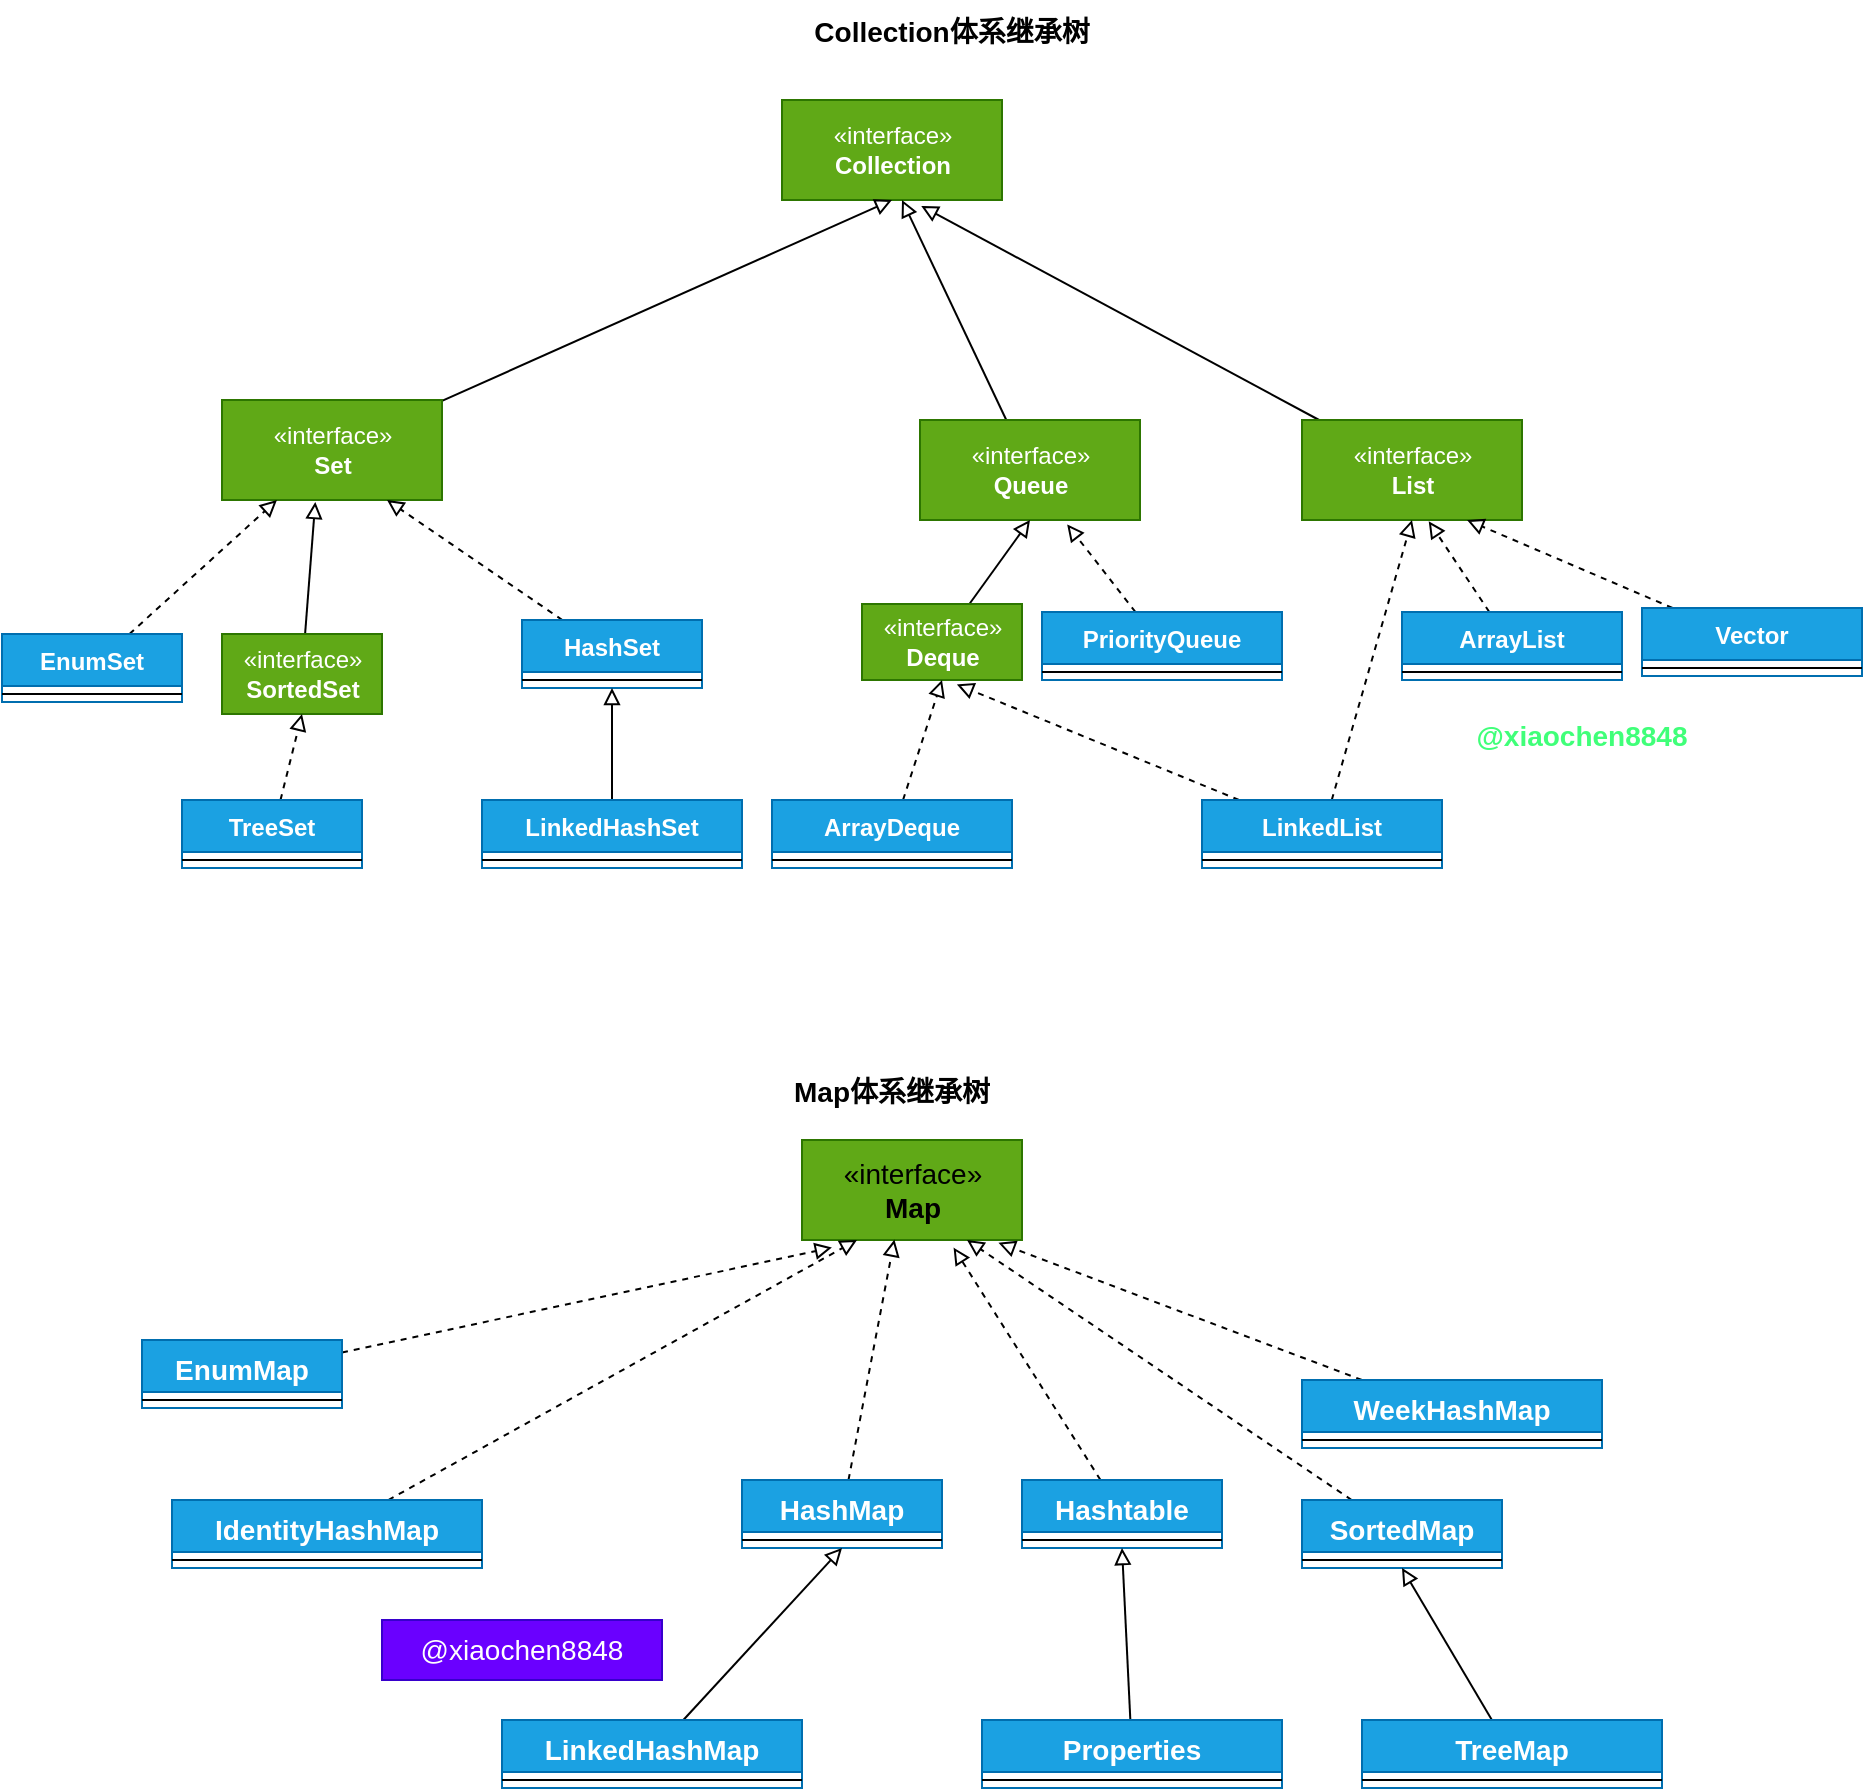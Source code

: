 <mxfile version="17.1.2" type="github">
  <diagram id="C5RBs43oDa-KdzZeNtuy" name="Page-1">
    <mxGraphModel dx="1865" dy="539" grid="1" gridSize="10" guides="1" tooltips="1" connect="1" arrows="1" fold="1" page="1" pageScale="1" pageWidth="827" pageHeight="1169" math="0" shadow="0">
      <root>
        <mxCell id="WIyWlLk6GJQsqaUBKTNV-0" />
        <mxCell id="WIyWlLk6GJQsqaUBKTNV-1" parent="WIyWlLk6GJQsqaUBKTNV-0" />
        <mxCell id="S9Yp1KbLEM8F9jzIeAQ_-1" value="«interface»&lt;br&gt;&lt;b&gt;Collection&lt;/b&gt;" style="html=1;fillColor=#60a917;fontColor=#ffffff;strokeColor=#2D7600;" vertex="1" parent="WIyWlLk6GJQsqaUBKTNV-1">
          <mxGeometry x="290" y="170" width="110" height="50" as="geometry" />
        </mxCell>
        <mxCell id="S9Yp1KbLEM8F9jzIeAQ_-5" style="rounded=0;orthogonalLoop=1;jettySize=auto;html=1;entryX=0.5;entryY=1;entryDx=0;entryDy=0;endArrow=block;endFill=0;" edge="1" parent="WIyWlLk6GJQsqaUBKTNV-1" source="S9Yp1KbLEM8F9jzIeAQ_-2" target="S9Yp1KbLEM8F9jzIeAQ_-1">
          <mxGeometry relative="1" as="geometry" />
        </mxCell>
        <mxCell id="S9Yp1KbLEM8F9jzIeAQ_-2" value="«interface»&lt;br&gt;&lt;b&gt;Set&lt;/b&gt;" style="html=1;fillColor=#60a917;fontColor=#ffffff;strokeColor=#2D7600;" vertex="1" parent="WIyWlLk6GJQsqaUBKTNV-1">
          <mxGeometry x="10" y="320" width="110" height="50" as="geometry" />
        </mxCell>
        <mxCell id="S9Yp1KbLEM8F9jzIeAQ_-7" style="edgeStyle=none;rounded=0;orthogonalLoop=1;jettySize=auto;html=1;endArrow=block;endFill=0;" edge="1" parent="WIyWlLk6GJQsqaUBKTNV-1" source="S9Yp1KbLEM8F9jzIeAQ_-3">
          <mxGeometry relative="1" as="geometry">
            <mxPoint x="350" y="220" as="targetPoint" />
          </mxGeometry>
        </mxCell>
        <mxCell id="S9Yp1KbLEM8F9jzIeAQ_-3" value="«interface»&lt;br&gt;&lt;b&gt;Queue&lt;/b&gt;" style="html=1;fillColor=#60a917;fontColor=#ffffff;strokeColor=#2D7600;" vertex="1" parent="WIyWlLk6GJQsqaUBKTNV-1">
          <mxGeometry x="359" y="330" width="110" height="50" as="geometry" />
        </mxCell>
        <mxCell id="S9Yp1KbLEM8F9jzIeAQ_-8" style="edgeStyle=none;rounded=0;orthogonalLoop=1;jettySize=auto;html=1;entryX=0.633;entryY=1.06;entryDx=0;entryDy=0;entryPerimeter=0;endArrow=block;endFill=0;" edge="1" parent="WIyWlLk6GJQsqaUBKTNV-1" source="S9Yp1KbLEM8F9jzIeAQ_-4" target="S9Yp1KbLEM8F9jzIeAQ_-1">
          <mxGeometry relative="1" as="geometry" />
        </mxCell>
        <mxCell id="S9Yp1KbLEM8F9jzIeAQ_-4" value="«interface»&lt;br&gt;&lt;b&gt;List&lt;/b&gt;" style="html=1;fillColor=#60a917;fontColor=#ffffff;strokeColor=#2D7600;" vertex="1" parent="WIyWlLk6GJQsqaUBKTNV-1">
          <mxGeometry x="550" y="330" width="110" height="50" as="geometry" />
        </mxCell>
        <mxCell id="S9Yp1KbLEM8F9jzIeAQ_-48" style="edgeStyle=none;rounded=0;orthogonalLoop=1;jettySize=auto;html=1;entryX=0.424;entryY=1.02;entryDx=0;entryDy=0;entryPerimeter=0;endArrow=block;endFill=0;" edge="1" parent="WIyWlLk6GJQsqaUBKTNV-1" source="S9Yp1KbLEM8F9jzIeAQ_-22" target="S9Yp1KbLEM8F9jzIeAQ_-2">
          <mxGeometry relative="1" as="geometry" />
        </mxCell>
        <mxCell id="S9Yp1KbLEM8F9jzIeAQ_-22" value="«interface»&lt;br&gt;&lt;b&gt;SortedSet&lt;/b&gt;" style="html=1;fillColor=#60a917;fontColor=#ffffff;strokeColor=#2D7600;" vertex="1" parent="WIyWlLk6GJQsqaUBKTNV-1">
          <mxGeometry x="10" y="437" width="80" height="40" as="geometry" />
        </mxCell>
        <mxCell id="S9Yp1KbLEM8F9jzIeAQ_-49" style="edgeStyle=none;rounded=0;orthogonalLoop=1;jettySize=auto;html=1;entryX=0.5;entryY=1;entryDx=0;entryDy=0;endArrow=block;endFill=0;dashed=1;" edge="1" parent="WIyWlLk6GJQsqaUBKTNV-1" source="S9Yp1KbLEM8F9jzIeAQ_-31" target="S9Yp1KbLEM8F9jzIeAQ_-22">
          <mxGeometry relative="1" as="geometry" />
        </mxCell>
        <mxCell id="S9Yp1KbLEM8F9jzIeAQ_-31" value="TreeSet" style="swimlane;fontStyle=1;align=center;verticalAlign=top;childLayout=stackLayout;horizontal=1;startSize=26;horizontalStack=0;resizeParent=1;resizeParentMax=0;resizeLast=0;collapsible=1;marginBottom=0;fillColor=#1ba1e2;fontColor=#ffffff;strokeColor=#006EAF;" vertex="1" parent="WIyWlLk6GJQsqaUBKTNV-1">
          <mxGeometry x="-10" y="520" width="90" height="34" as="geometry" />
        </mxCell>
        <mxCell id="S9Yp1KbLEM8F9jzIeAQ_-33" value="" style="line;strokeWidth=1;fillColor=none;align=left;verticalAlign=middle;spacingTop=-1;spacingLeft=3;spacingRight=3;rotatable=0;labelPosition=right;points=[];portConstraint=eastwest;" vertex="1" parent="S9Yp1KbLEM8F9jzIeAQ_-31">
          <mxGeometry y="26" width="90" height="8" as="geometry" />
        </mxCell>
        <mxCell id="S9Yp1KbLEM8F9jzIeAQ_-39" style="edgeStyle=none;rounded=0;orthogonalLoop=1;jettySize=auto;html=1;entryX=0.75;entryY=1;entryDx=0;entryDy=0;endArrow=block;endFill=0;dashed=1;" edge="1" parent="WIyWlLk6GJQsqaUBKTNV-1" source="S9Yp1KbLEM8F9jzIeAQ_-35" target="S9Yp1KbLEM8F9jzIeAQ_-2">
          <mxGeometry relative="1" as="geometry" />
        </mxCell>
        <mxCell id="S9Yp1KbLEM8F9jzIeAQ_-35" value="HashSet" style="swimlane;fontStyle=1;align=center;verticalAlign=top;childLayout=stackLayout;horizontal=1;startSize=26;horizontalStack=0;resizeParent=1;resizeParentMax=0;resizeLast=0;collapsible=1;marginBottom=0;fillColor=#1ba1e2;fontColor=#ffffff;strokeColor=#006EAF;" vertex="1" parent="WIyWlLk6GJQsqaUBKTNV-1">
          <mxGeometry x="160" y="430" width="90" height="34" as="geometry" />
        </mxCell>
        <mxCell id="S9Yp1KbLEM8F9jzIeAQ_-37" value="" style="line;strokeWidth=1;fillColor=none;align=left;verticalAlign=middle;spacingTop=-1;spacingLeft=3;spacingRight=3;rotatable=0;labelPosition=right;points=[];portConstraint=eastwest;" vertex="1" parent="S9Yp1KbLEM8F9jzIeAQ_-35">
          <mxGeometry y="26" width="90" height="8" as="geometry" />
        </mxCell>
        <mxCell id="S9Yp1KbLEM8F9jzIeAQ_-42" style="edgeStyle=none;rounded=0;orthogonalLoop=1;jettySize=auto;html=1;entryX=0.25;entryY=1;entryDx=0;entryDy=0;dashed=1;endArrow=block;endFill=0;" edge="1" parent="WIyWlLk6GJQsqaUBKTNV-1" source="S9Yp1KbLEM8F9jzIeAQ_-40" target="S9Yp1KbLEM8F9jzIeAQ_-2">
          <mxGeometry relative="1" as="geometry" />
        </mxCell>
        <mxCell id="S9Yp1KbLEM8F9jzIeAQ_-40" value="EnumSet" style="swimlane;fontStyle=1;align=center;verticalAlign=top;childLayout=stackLayout;horizontal=1;startSize=26;horizontalStack=0;resizeParent=1;resizeParentMax=0;resizeLast=0;collapsible=1;marginBottom=0;fillColor=#1ba1e2;fontColor=#ffffff;strokeColor=#006EAF;" vertex="1" parent="WIyWlLk6GJQsqaUBKTNV-1">
          <mxGeometry x="-100" y="437" width="90" height="34" as="geometry" />
        </mxCell>
        <mxCell id="S9Yp1KbLEM8F9jzIeAQ_-41" value="" style="line;strokeWidth=1;fillColor=none;align=left;verticalAlign=middle;spacingTop=-1;spacingLeft=3;spacingRight=3;rotatable=0;labelPosition=right;points=[];portConstraint=eastwest;" vertex="1" parent="S9Yp1KbLEM8F9jzIeAQ_-40">
          <mxGeometry y="26" width="90" height="8" as="geometry" />
        </mxCell>
        <mxCell id="S9Yp1KbLEM8F9jzIeAQ_-47" style="edgeStyle=none;rounded=0;orthogonalLoop=1;jettySize=auto;html=1;entryX=0.5;entryY=1;entryDx=0;entryDy=0;endArrow=block;endFill=0;" edge="1" parent="WIyWlLk6GJQsqaUBKTNV-1" source="S9Yp1KbLEM8F9jzIeAQ_-43" target="S9Yp1KbLEM8F9jzIeAQ_-35">
          <mxGeometry relative="1" as="geometry" />
        </mxCell>
        <mxCell id="S9Yp1KbLEM8F9jzIeAQ_-43" value="LinkedHashSet" style="swimlane;fontStyle=1;align=center;verticalAlign=top;childLayout=stackLayout;horizontal=1;startSize=26;horizontalStack=0;resizeParent=1;resizeParentMax=0;resizeLast=0;collapsible=1;marginBottom=0;fillColor=#1ba1e2;fontColor=#ffffff;strokeColor=#006EAF;" vertex="1" parent="WIyWlLk6GJQsqaUBKTNV-1">
          <mxGeometry x="140" y="520" width="130" height="34" as="geometry" />
        </mxCell>
        <mxCell id="S9Yp1KbLEM8F9jzIeAQ_-45" value="" style="line;strokeWidth=1;fillColor=none;align=left;verticalAlign=middle;spacingTop=-1;spacingLeft=3;spacingRight=3;rotatable=0;labelPosition=right;points=[];portConstraint=eastwest;" vertex="1" parent="S9Yp1KbLEM8F9jzIeAQ_-43">
          <mxGeometry y="26" width="130" height="8" as="geometry" />
        </mxCell>
        <mxCell id="S9Yp1KbLEM8F9jzIeAQ_-51" style="edgeStyle=none;rounded=0;orthogonalLoop=1;jettySize=auto;html=1;entryX=0.5;entryY=1;entryDx=0;entryDy=0;endArrow=block;endFill=0;" edge="1" parent="WIyWlLk6GJQsqaUBKTNV-1" source="S9Yp1KbLEM8F9jzIeAQ_-50" target="S9Yp1KbLEM8F9jzIeAQ_-3">
          <mxGeometry relative="1" as="geometry" />
        </mxCell>
        <mxCell id="S9Yp1KbLEM8F9jzIeAQ_-50" value="«interface»&lt;br&gt;&lt;b&gt;Deque&lt;/b&gt;" style="html=1;fillColor=#60a917;fontColor=#ffffff;strokeColor=#2D7600;" vertex="1" parent="WIyWlLk6GJQsqaUBKTNV-1">
          <mxGeometry x="330" y="422" width="80" height="38" as="geometry" />
        </mxCell>
        <mxCell id="S9Yp1KbLEM8F9jzIeAQ_-57" style="edgeStyle=none;rounded=0;orthogonalLoop=1;jettySize=auto;html=1;entryX=0.669;entryY=1.044;entryDx=0;entryDy=0;entryPerimeter=0;endArrow=block;endFill=0;dashed=1;" edge="1" parent="WIyWlLk6GJQsqaUBKTNV-1" source="S9Yp1KbLEM8F9jzIeAQ_-52" target="S9Yp1KbLEM8F9jzIeAQ_-3">
          <mxGeometry relative="1" as="geometry" />
        </mxCell>
        <mxCell id="S9Yp1KbLEM8F9jzIeAQ_-52" value="PriorityQueue" style="swimlane;fontStyle=1;align=center;verticalAlign=top;childLayout=stackLayout;horizontal=1;startSize=26;horizontalStack=0;resizeParent=1;resizeParentMax=0;resizeLast=0;collapsible=1;marginBottom=0;fillColor=#1ba1e2;fontColor=#ffffff;strokeColor=#006EAF;" vertex="1" parent="WIyWlLk6GJQsqaUBKTNV-1">
          <mxGeometry x="420" y="426" width="120" height="34" as="geometry" />
        </mxCell>
        <mxCell id="S9Yp1KbLEM8F9jzIeAQ_-54" value="" style="line;strokeWidth=1;fillColor=none;align=left;verticalAlign=middle;spacingTop=-1;spacingLeft=3;spacingRight=3;rotatable=0;labelPosition=right;points=[];portConstraint=eastwest;" vertex="1" parent="S9Yp1KbLEM8F9jzIeAQ_-52">
          <mxGeometry y="26" width="120" height="8" as="geometry" />
        </mxCell>
        <mxCell id="S9Yp1KbLEM8F9jzIeAQ_-56" style="edgeStyle=none;rounded=0;orthogonalLoop=1;jettySize=auto;html=1;exitX=0.5;exitY=1;exitDx=0;exitDy=0;endArrow=block;endFill=0;" edge="1" parent="S9Yp1KbLEM8F9jzIeAQ_-52" source="S9Yp1KbLEM8F9jzIeAQ_-52" target="S9Yp1KbLEM8F9jzIeAQ_-54">
          <mxGeometry relative="1" as="geometry" />
        </mxCell>
        <mxCell id="S9Yp1KbLEM8F9jzIeAQ_-62" style="edgeStyle=none;rounded=0;orthogonalLoop=1;jettySize=auto;html=1;entryX=0.5;entryY=1;entryDx=0;entryDy=0;dashed=1;endArrow=block;endFill=0;" edge="1" parent="WIyWlLk6GJQsqaUBKTNV-1" source="S9Yp1KbLEM8F9jzIeAQ_-58" target="S9Yp1KbLEM8F9jzIeAQ_-50">
          <mxGeometry relative="1" as="geometry" />
        </mxCell>
        <mxCell id="S9Yp1KbLEM8F9jzIeAQ_-58" value="ArrayDeque" style="swimlane;fontStyle=1;align=center;verticalAlign=top;childLayout=stackLayout;horizontal=1;startSize=26;horizontalStack=0;resizeParent=1;resizeParentMax=0;resizeLast=0;collapsible=1;marginBottom=0;fillColor=#1ba1e2;fontColor=#ffffff;strokeColor=#006EAF;" vertex="1" parent="WIyWlLk6GJQsqaUBKTNV-1">
          <mxGeometry x="285" y="520" width="120" height="34" as="geometry" />
        </mxCell>
        <mxCell id="S9Yp1KbLEM8F9jzIeAQ_-60" value="" style="line;strokeWidth=1;fillColor=none;align=left;verticalAlign=middle;spacingTop=-1;spacingLeft=3;spacingRight=3;rotatable=0;labelPosition=right;points=[];portConstraint=eastwest;" vertex="1" parent="S9Yp1KbLEM8F9jzIeAQ_-58">
          <mxGeometry y="26" width="120" height="8" as="geometry" />
        </mxCell>
        <mxCell id="S9Yp1KbLEM8F9jzIeAQ_-65" style="edgeStyle=none;rounded=0;orthogonalLoop=1;jettySize=auto;html=1;entryX=0.593;entryY=1.058;entryDx=0;entryDy=0;entryPerimeter=0;dashed=1;endArrow=block;endFill=0;" edge="1" parent="WIyWlLk6GJQsqaUBKTNV-1" source="S9Yp1KbLEM8F9jzIeAQ_-63" target="S9Yp1KbLEM8F9jzIeAQ_-50">
          <mxGeometry relative="1" as="geometry" />
        </mxCell>
        <mxCell id="S9Yp1KbLEM8F9jzIeAQ_-66" style="edgeStyle=none;rounded=0;orthogonalLoop=1;jettySize=auto;html=1;entryX=0.5;entryY=1;entryDx=0;entryDy=0;dashed=1;endArrow=block;endFill=0;" edge="1" parent="WIyWlLk6GJQsqaUBKTNV-1" source="S9Yp1KbLEM8F9jzIeAQ_-63" target="S9Yp1KbLEM8F9jzIeAQ_-4">
          <mxGeometry relative="1" as="geometry" />
        </mxCell>
        <mxCell id="S9Yp1KbLEM8F9jzIeAQ_-63" value="LinkedList" style="swimlane;fontStyle=1;align=center;verticalAlign=top;childLayout=stackLayout;horizontal=1;startSize=26;horizontalStack=0;resizeParent=1;resizeParentMax=0;resizeLast=0;collapsible=1;marginBottom=0;fillColor=#1ba1e2;fontColor=#ffffff;strokeColor=#006EAF;" vertex="1" parent="WIyWlLk6GJQsqaUBKTNV-1">
          <mxGeometry x="500" y="520" width="120" height="34" as="geometry" />
        </mxCell>
        <mxCell id="S9Yp1KbLEM8F9jzIeAQ_-64" value="" style="line;strokeWidth=1;fillColor=none;align=left;verticalAlign=middle;spacingTop=-1;spacingLeft=3;spacingRight=3;rotatable=0;labelPosition=right;points=[];portConstraint=eastwest;" vertex="1" parent="S9Yp1KbLEM8F9jzIeAQ_-63">
          <mxGeometry y="26" width="120" height="8" as="geometry" />
        </mxCell>
        <mxCell id="S9Yp1KbLEM8F9jzIeAQ_-71" style="edgeStyle=none;rounded=0;orthogonalLoop=1;jettySize=auto;html=1;entryX=0.576;entryY=1.012;entryDx=0;entryDy=0;entryPerimeter=0;dashed=1;endArrow=block;endFill=0;" edge="1" parent="WIyWlLk6GJQsqaUBKTNV-1" source="S9Yp1KbLEM8F9jzIeAQ_-67" target="S9Yp1KbLEM8F9jzIeAQ_-4">
          <mxGeometry relative="1" as="geometry" />
        </mxCell>
        <mxCell id="S9Yp1KbLEM8F9jzIeAQ_-67" value="ArrayList" style="swimlane;fontStyle=1;align=center;verticalAlign=top;childLayout=stackLayout;horizontal=1;startSize=26;horizontalStack=0;resizeParent=1;resizeParentMax=0;resizeLast=0;collapsible=1;marginBottom=0;fillColor=#1ba1e2;fontColor=#ffffff;strokeColor=#006EAF;" vertex="1" parent="WIyWlLk6GJQsqaUBKTNV-1">
          <mxGeometry x="600" y="426" width="110" height="34" as="geometry" />
        </mxCell>
        <mxCell id="S9Yp1KbLEM8F9jzIeAQ_-69" value="" style="line;strokeWidth=1;fillColor=none;align=left;verticalAlign=middle;spacingTop=-1;spacingLeft=3;spacingRight=3;rotatable=0;labelPosition=right;points=[];portConstraint=eastwest;" vertex="1" parent="S9Yp1KbLEM8F9jzIeAQ_-67">
          <mxGeometry y="26" width="110" height="8" as="geometry" />
        </mxCell>
        <mxCell id="S9Yp1KbLEM8F9jzIeAQ_-74" style="edgeStyle=none;rounded=0;orthogonalLoop=1;jettySize=auto;html=1;entryX=0.75;entryY=1;entryDx=0;entryDy=0;dashed=1;endArrow=block;endFill=0;" edge="1" parent="WIyWlLk6GJQsqaUBKTNV-1" source="S9Yp1KbLEM8F9jzIeAQ_-72" target="S9Yp1KbLEM8F9jzIeAQ_-4">
          <mxGeometry relative="1" as="geometry" />
        </mxCell>
        <mxCell id="S9Yp1KbLEM8F9jzIeAQ_-72" value="Vector" style="swimlane;fontStyle=1;align=center;verticalAlign=top;childLayout=stackLayout;horizontal=1;startSize=26;horizontalStack=0;resizeParent=1;resizeParentMax=0;resizeLast=0;collapsible=1;marginBottom=0;fillColor=#1ba1e2;fontColor=#ffffff;strokeColor=#006EAF;" vertex="1" parent="WIyWlLk6GJQsqaUBKTNV-1">
          <mxGeometry x="720" y="424" width="110" height="34" as="geometry" />
        </mxCell>
        <mxCell id="S9Yp1KbLEM8F9jzIeAQ_-73" value="" style="line;strokeWidth=1;fillColor=none;align=left;verticalAlign=middle;spacingTop=-1;spacingLeft=3;spacingRight=3;rotatable=0;labelPosition=right;points=[];portConstraint=eastwest;" vertex="1" parent="S9Yp1KbLEM8F9jzIeAQ_-72">
          <mxGeometry y="26" width="110" height="8" as="geometry" />
        </mxCell>
        <mxCell id="S9Yp1KbLEM8F9jzIeAQ_-75" value="Collection体系继承树" style="text;align=center;fontStyle=1;verticalAlign=middle;spacingLeft=3;spacingRight=3;strokeColor=none;rotatable=0;points=[[0,0.5],[1,0.5]];portConstraint=eastwest;fontSize=14;" vertex="1" parent="WIyWlLk6GJQsqaUBKTNV-1">
          <mxGeometry x="270" y="120" width="210" height="30" as="geometry" />
        </mxCell>
        <mxCell id="S9Yp1KbLEM8F9jzIeAQ_-76" value="&lt;b&gt;&lt;font color=&quot;#40ff79&quot;&gt;@xiaochen8848&lt;/font&gt;&lt;/b&gt;" style="text;html=1;strokeColor=none;fillColor=none;align=center;verticalAlign=middle;whiteSpace=wrap;rounded=0;fontSize=14;" vertex="1" parent="WIyWlLk6GJQsqaUBKTNV-1">
          <mxGeometry x="630" y="471" width="120" height="33" as="geometry" />
        </mxCell>
        <mxCell id="S9Yp1KbLEM8F9jzIeAQ_-77" value="Map体系继承树" style="text;align=center;fontStyle=1;verticalAlign=middle;spacingLeft=3;spacingRight=3;strokeColor=none;rotatable=0;points=[[0,0.5],[1,0.5]];portConstraint=eastwest;fontSize=14;" vertex="1" parent="WIyWlLk6GJQsqaUBKTNV-1">
          <mxGeometry x="240" y="650" width="210" height="30" as="geometry" />
        </mxCell>
        <mxCell id="S9Yp1KbLEM8F9jzIeAQ_-78" value="&lt;font color=&quot;#000000&quot;&gt;«interface»&lt;br&gt;&lt;b&gt;Map&lt;/b&gt;&lt;/font&gt;" style="html=1;fontSize=14;fontColor=#ffffff;fillColor=#60a917;strokeColor=#2D7600;" vertex="1" parent="WIyWlLk6GJQsqaUBKTNV-1">
          <mxGeometry x="300" y="690" width="110" height="50" as="geometry" />
        </mxCell>
        <mxCell id="S9Yp1KbLEM8F9jzIeAQ_-83" style="edgeStyle=none;rounded=0;orthogonalLoop=1;jettySize=auto;html=1;entryX=0.136;entryY=1.076;entryDx=0;entryDy=0;entryPerimeter=0;dashed=1;fontSize=14;fontColor=#000000;endArrow=block;endFill=0;" edge="1" parent="WIyWlLk6GJQsqaUBKTNV-1" source="S9Yp1KbLEM8F9jzIeAQ_-79" target="S9Yp1KbLEM8F9jzIeAQ_-78">
          <mxGeometry relative="1" as="geometry" />
        </mxCell>
        <mxCell id="S9Yp1KbLEM8F9jzIeAQ_-79" value="EnumMap" style="swimlane;fontStyle=1;align=center;verticalAlign=top;childLayout=stackLayout;horizontal=1;startSize=26;horizontalStack=0;resizeParent=1;resizeParentMax=0;resizeLast=0;collapsible=1;marginBottom=0;fontSize=14;fontColor=#ffffff;fillColor=#1ba1e2;strokeColor=#006EAF;" vertex="1" parent="WIyWlLk6GJQsqaUBKTNV-1">
          <mxGeometry x="-30" y="790" width="100" height="34" as="geometry" />
        </mxCell>
        <mxCell id="S9Yp1KbLEM8F9jzIeAQ_-81" value="" style="line;strokeWidth=1;fillColor=none;align=left;verticalAlign=middle;spacingTop=-1;spacingLeft=3;spacingRight=3;rotatable=0;labelPosition=right;points=[];portConstraint=eastwest;fontSize=14;fontColor=#000000;" vertex="1" parent="S9Yp1KbLEM8F9jzIeAQ_-79">
          <mxGeometry y="26" width="100" height="8" as="geometry" />
        </mxCell>
        <mxCell id="S9Yp1KbLEM8F9jzIeAQ_-86" style="edgeStyle=none;rounded=0;orthogonalLoop=1;jettySize=auto;html=1;entryX=0.893;entryY=1.028;entryDx=0;entryDy=0;entryPerimeter=0;dashed=1;fontSize=14;fontColor=#000000;endArrow=block;endFill=0;" edge="1" parent="WIyWlLk6GJQsqaUBKTNV-1" source="S9Yp1KbLEM8F9jzIeAQ_-84" target="S9Yp1KbLEM8F9jzIeAQ_-78">
          <mxGeometry relative="1" as="geometry" />
        </mxCell>
        <mxCell id="S9Yp1KbLEM8F9jzIeAQ_-84" value="WeekHashMap" style="swimlane;fontStyle=1;align=center;verticalAlign=top;childLayout=stackLayout;horizontal=1;startSize=26;horizontalStack=0;resizeParent=1;resizeParentMax=0;resizeLast=0;collapsible=1;marginBottom=0;fontSize=14;fontColor=#ffffff;fillColor=#1ba1e2;strokeColor=#006EAF;" vertex="1" parent="WIyWlLk6GJQsqaUBKTNV-1">
          <mxGeometry x="550" y="810" width="150" height="34" as="geometry" />
        </mxCell>
        <mxCell id="S9Yp1KbLEM8F9jzIeAQ_-85" value="" style="line;strokeWidth=1;fillColor=none;align=left;verticalAlign=middle;spacingTop=-1;spacingLeft=3;spacingRight=3;rotatable=0;labelPosition=right;points=[];portConstraint=eastwest;fontSize=14;fontColor=#000000;" vertex="1" parent="S9Yp1KbLEM8F9jzIeAQ_-84">
          <mxGeometry y="26" width="150" height="8" as="geometry" />
        </mxCell>
        <mxCell id="S9Yp1KbLEM8F9jzIeAQ_-89" style="edgeStyle=none;rounded=0;orthogonalLoop=1;jettySize=auto;html=1;entryX=0.42;entryY=0.996;entryDx=0;entryDy=0;entryPerimeter=0;dashed=1;fontSize=14;fontColor=#000000;endArrow=block;endFill=0;" edge="1" parent="WIyWlLk6GJQsqaUBKTNV-1" source="S9Yp1KbLEM8F9jzIeAQ_-87" target="S9Yp1KbLEM8F9jzIeAQ_-78">
          <mxGeometry relative="1" as="geometry" />
        </mxCell>
        <mxCell id="S9Yp1KbLEM8F9jzIeAQ_-87" value="HashMap" style="swimlane;fontStyle=1;align=center;verticalAlign=top;childLayout=stackLayout;horizontal=1;startSize=26;horizontalStack=0;resizeParent=1;resizeParentMax=0;resizeLast=0;collapsible=1;marginBottom=0;fontSize=14;fontColor=#ffffff;fillColor=#1ba1e2;strokeColor=#006EAF;" vertex="1" parent="WIyWlLk6GJQsqaUBKTNV-1">
          <mxGeometry x="270" y="860" width="100" height="34" as="geometry" />
        </mxCell>
        <mxCell id="S9Yp1KbLEM8F9jzIeAQ_-88" value="" style="line;strokeWidth=1;fillColor=none;align=left;verticalAlign=middle;spacingTop=-1;spacingLeft=3;spacingRight=3;rotatable=0;labelPosition=right;points=[];portConstraint=eastwest;fontSize=14;fontColor=#000000;" vertex="1" parent="S9Yp1KbLEM8F9jzIeAQ_-87">
          <mxGeometry y="26" width="100" height="8" as="geometry" />
        </mxCell>
        <mxCell id="S9Yp1KbLEM8F9jzIeAQ_-92" style="edgeStyle=none;rounded=0;orthogonalLoop=1;jettySize=auto;html=1;entryX=0.689;entryY=1.076;entryDx=0;entryDy=0;entryPerimeter=0;dashed=1;fontSize=14;fontColor=#000000;endArrow=block;endFill=0;" edge="1" parent="WIyWlLk6GJQsqaUBKTNV-1" source="S9Yp1KbLEM8F9jzIeAQ_-90" target="S9Yp1KbLEM8F9jzIeAQ_-78">
          <mxGeometry relative="1" as="geometry" />
        </mxCell>
        <mxCell id="S9Yp1KbLEM8F9jzIeAQ_-90" value="Hashtable" style="swimlane;fontStyle=1;align=center;verticalAlign=top;childLayout=stackLayout;horizontal=1;startSize=26;horizontalStack=0;resizeParent=1;resizeParentMax=0;resizeLast=0;collapsible=1;marginBottom=0;fontSize=14;fontColor=#ffffff;fillColor=#1ba1e2;strokeColor=#006EAF;" vertex="1" parent="WIyWlLk6GJQsqaUBKTNV-1">
          <mxGeometry x="410" y="860" width="100" height="34" as="geometry" />
        </mxCell>
        <mxCell id="S9Yp1KbLEM8F9jzIeAQ_-91" value="" style="line;strokeWidth=1;fillColor=none;align=left;verticalAlign=middle;spacingTop=-1;spacingLeft=3;spacingRight=3;rotatable=0;labelPosition=right;points=[];portConstraint=eastwest;fontSize=14;fontColor=#000000;" vertex="1" parent="S9Yp1KbLEM8F9jzIeAQ_-90">
          <mxGeometry y="26" width="100" height="8" as="geometry" />
        </mxCell>
        <mxCell id="S9Yp1KbLEM8F9jzIeAQ_-100" style="edgeStyle=none;rounded=0;orthogonalLoop=1;jettySize=auto;html=1;entryX=0.25;entryY=1;entryDx=0;entryDy=0;dashed=1;fontSize=14;fontColor=#000000;endArrow=block;endFill=0;" edge="1" parent="WIyWlLk6GJQsqaUBKTNV-1" source="S9Yp1KbLEM8F9jzIeAQ_-93" target="S9Yp1KbLEM8F9jzIeAQ_-78">
          <mxGeometry relative="1" as="geometry" />
        </mxCell>
        <mxCell id="S9Yp1KbLEM8F9jzIeAQ_-93" value="IdentityHashMap" style="swimlane;fontStyle=1;align=center;verticalAlign=top;childLayout=stackLayout;horizontal=1;startSize=26;horizontalStack=0;resizeParent=1;resizeParentMax=0;resizeLast=0;collapsible=1;marginBottom=0;fontSize=14;fontColor=#ffffff;fillColor=#1ba1e2;strokeColor=#006EAF;" vertex="1" parent="WIyWlLk6GJQsqaUBKTNV-1">
          <mxGeometry x="-15" y="870" width="155" height="34" as="geometry" />
        </mxCell>
        <mxCell id="S9Yp1KbLEM8F9jzIeAQ_-94" value="" style="line;strokeWidth=1;fillColor=none;align=left;verticalAlign=middle;spacingTop=-1;spacingLeft=3;spacingRight=3;rotatable=0;labelPosition=right;points=[];portConstraint=eastwest;fontSize=14;fontColor=#000000;" vertex="1" parent="S9Yp1KbLEM8F9jzIeAQ_-93">
          <mxGeometry y="26" width="155" height="8" as="geometry" />
        </mxCell>
        <mxCell id="S9Yp1KbLEM8F9jzIeAQ_-103" style="edgeStyle=none;rounded=0;orthogonalLoop=1;jettySize=auto;html=1;entryX=0.5;entryY=1;entryDx=0;entryDy=0;fontSize=14;fontColor=#000000;endArrow=block;endFill=0;" edge="1" parent="WIyWlLk6GJQsqaUBKTNV-1" source="S9Yp1KbLEM8F9jzIeAQ_-101" target="S9Yp1KbLEM8F9jzIeAQ_-87">
          <mxGeometry relative="1" as="geometry" />
        </mxCell>
        <mxCell id="S9Yp1KbLEM8F9jzIeAQ_-101" value="LinkedHashMap" style="swimlane;fontStyle=1;align=center;verticalAlign=top;childLayout=stackLayout;horizontal=1;startSize=26;horizontalStack=0;resizeParent=1;resizeParentMax=0;resizeLast=0;collapsible=1;marginBottom=0;fontSize=14;fontColor=#ffffff;fillColor=#1ba1e2;strokeColor=#006EAF;" vertex="1" parent="WIyWlLk6GJQsqaUBKTNV-1">
          <mxGeometry x="150" y="980" width="150" height="34" as="geometry" />
        </mxCell>
        <mxCell id="S9Yp1KbLEM8F9jzIeAQ_-102" value="" style="line;strokeWidth=1;fillColor=none;align=left;verticalAlign=middle;spacingTop=-1;spacingLeft=3;spacingRight=3;rotatable=0;labelPosition=right;points=[];portConstraint=eastwest;fontSize=14;fontColor=#000000;" vertex="1" parent="S9Yp1KbLEM8F9jzIeAQ_-101">
          <mxGeometry y="26" width="150" height="8" as="geometry" />
        </mxCell>
        <mxCell id="S9Yp1KbLEM8F9jzIeAQ_-113" style="edgeStyle=none;rounded=0;orthogonalLoop=1;jettySize=auto;html=1;entryX=0.5;entryY=1;entryDx=0;entryDy=0;fontSize=14;fontColor=#000000;endArrow=block;endFill=0;" edge="1" parent="WIyWlLk6GJQsqaUBKTNV-1" source="S9Yp1KbLEM8F9jzIeAQ_-104" target="S9Yp1KbLEM8F9jzIeAQ_-90">
          <mxGeometry relative="1" as="geometry" />
        </mxCell>
        <mxCell id="S9Yp1KbLEM8F9jzIeAQ_-104" value="Properties" style="swimlane;fontStyle=1;align=center;verticalAlign=top;childLayout=stackLayout;horizontal=1;startSize=26;horizontalStack=0;resizeParent=1;resizeParentMax=0;resizeLast=0;collapsible=1;marginBottom=0;fontSize=14;fontColor=#ffffff;fillColor=#1ba1e2;strokeColor=#006EAF;" vertex="1" parent="WIyWlLk6GJQsqaUBKTNV-1">
          <mxGeometry x="390" y="980" width="150" height="34" as="geometry" />
        </mxCell>
        <mxCell id="S9Yp1KbLEM8F9jzIeAQ_-105" value="" style="line;strokeWidth=1;fillColor=none;align=left;verticalAlign=middle;spacingTop=-1;spacingLeft=3;spacingRight=3;rotatable=0;labelPosition=right;points=[];portConstraint=eastwest;fontSize=14;fontColor=#000000;" vertex="1" parent="S9Yp1KbLEM8F9jzIeAQ_-104">
          <mxGeometry y="26" width="150" height="8" as="geometry" />
        </mxCell>
        <mxCell id="S9Yp1KbLEM8F9jzIeAQ_-109" style="edgeStyle=none;rounded=0;orthogonalLoop=1;jettySize=auto;html=1;entryX=0.75;entryY=1;entryDx=0;entryDy=0;fontSize=14;fontColor=#000000;endArrow=block;endFill=0;dashed=1;" edge="1" parent="WIyWlLk6GJQsqaUBKTNV-1" source="S9Yp1KbLEM8F9jzIeAQ_-107" target="S9Yp1KbLEM8F9jzIeAQ_-78">
          <mxGeometry relative="1" as="geometry" />
        </mxCell>
        <mxCell id="S9Yp1KbLEM8F9jzIeAQ_-107" value="SortedMap" style="swimlane;fontStyle=1;align=center;verticalAlign=top;childLayout=stackLayout;horizontal=1;startSize=26;horizontalStack=0;resizeParent=1;resizeParentMax=0;resizeLast=0;collapsible=1;marginBottom=0;fontSize=14;fontColor=#ffffff;fillColor=#1ba1e2;strokeColor=#006EAF;" vertex="1" parent="WIyWlLk6GJQsqaUBKTNV-1">
          <mxGeometry x="550" y="870" width="100" height="34" as="geometry" />
        </mxCell>
        <mxCell id="S9Yp1KbLEM8F9jzIeAQ_-108" value="" style="line;strokeWidth=1;fillColor=none;align=left;verticalAlign=middle;spacingTop=-1;spacingLeft=3;spacingRight=3;rotatable=0;labelPosition=right;points=[];portConstraint=eastwest;fontSize=14;fontColor=#000000;" vertex="1" parent="S9Yp1KbLEM8F9jzIeAQ_-107">
          <mxGeometry y="26" width="100" height="8" as="geometry" />
        </mxCell>
        <mxCell id="S9Yp1KbLEM8F9jzIeAQ_-112" style="edgeStyle=none;rounded=0;orthogonalLoop=1;jettySize=auto;html=1;entryX=0.5;entryY=1;entryDx=0;entryDy=0;fontSize=14;fontColor=#000000;endArrow=block;endFill=0;" edge="1" parent="WIyWlLk6GJQsqaUBKTNV-1" source="S9Yp1KbLEM8F9jzIeAQ_-110" target="S9Yp1KbLEM8F9jzIeAQ_-107">
          <mxGeometry relative="1" as="geometry" />
        </mxCell>
        <mxCell id="S9Yp1KbLEM8F9jzIeAQ_-110" value="TreeMap" style="swimlane;fontStyle=1;align=center;verticalAlign=top;childLayout=stackLayout;horizontal=1;startSize=26;horizontalStack=0;resizeParent=1;resizeParentMax=0;resizeLast=0;collapsible=1;marginBottom=0;fontSize=14;fontColor=#ffffff;fillColor=#1ba1e2;strokeColor=#006EAF;" vertex="1" parent="WIyWlLk6GJQsqaUBKTNV-1">
          <mxGeometry x="580" y="980" width="150" height="34" as="geometry" />
        </mxCell>
        <mxCell id="S9Yp1KbLEM8F9jzIeAQ_-111" value="" style="line;strokeWidth=1;fillColor=none;align=left;verticalAlign=middle;spacingTop=-1;spacingLeft=3;spacingRight=3;rotatable=0;labelPosition=right;points=[];portConstraint=eastwest;fontSize=14;fontColor=#000000;" vertex="1" parent="S9Yp1KbLEM8F9jzIeAQ_-110">
          <mxGeometry y="26" width="150" height="8" as="geometry" />
        </mxCell>
        <mxCell id="S9Yp1KbLEM8F9jzIeAQ_-115" value="@xiaochen8848" style="text;html=1;strokeColor=#3700CC;fillColor=#6a00ff;align=center;verticalAlign=middle;whiteSpace=wrap;rounded=0;fontSize=14;fontColor=#ffffff;" vertex="1" parent="WIyWlLk6GJQsqaUBKTNV-1">
          <mxGeometry x="90" y="930" width="140" height="30" as="geometry" />
        </mxCell>
      </root>
    </mxGraphModel>
  </diagram>
</mxfile>
